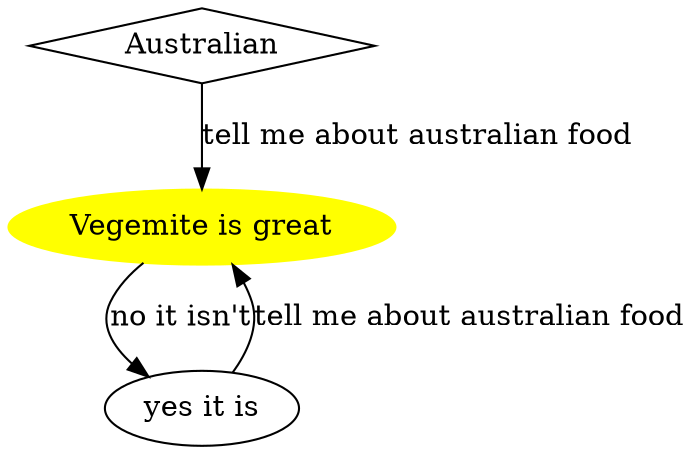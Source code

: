 digraph thread_5 {
rule_12[label="Vegemite is great",color=yellow,style=filled,URL="Index.html?perform=RuleSubView&sub_rule=12"];
enter [shape=box,label="Australian",URL="Index.html?perform=ClassSubView&sub_class=6",shape=diamond];
enter -> rule_12 [label="tell me about australian food"];
rule_12 -> rule_13 [label="no it isn't"];
rule_13[label="yes it is",color=black,URL="Index.html?perform=RuleSubView&sub_rule=13"];
enter [shape=box,label="Australian",URL="Index.html?perform=ClassSubView&sub_class=6",shape=diamond];
rule_13 -> rule_12 [label="tell me about australian food"];
}
